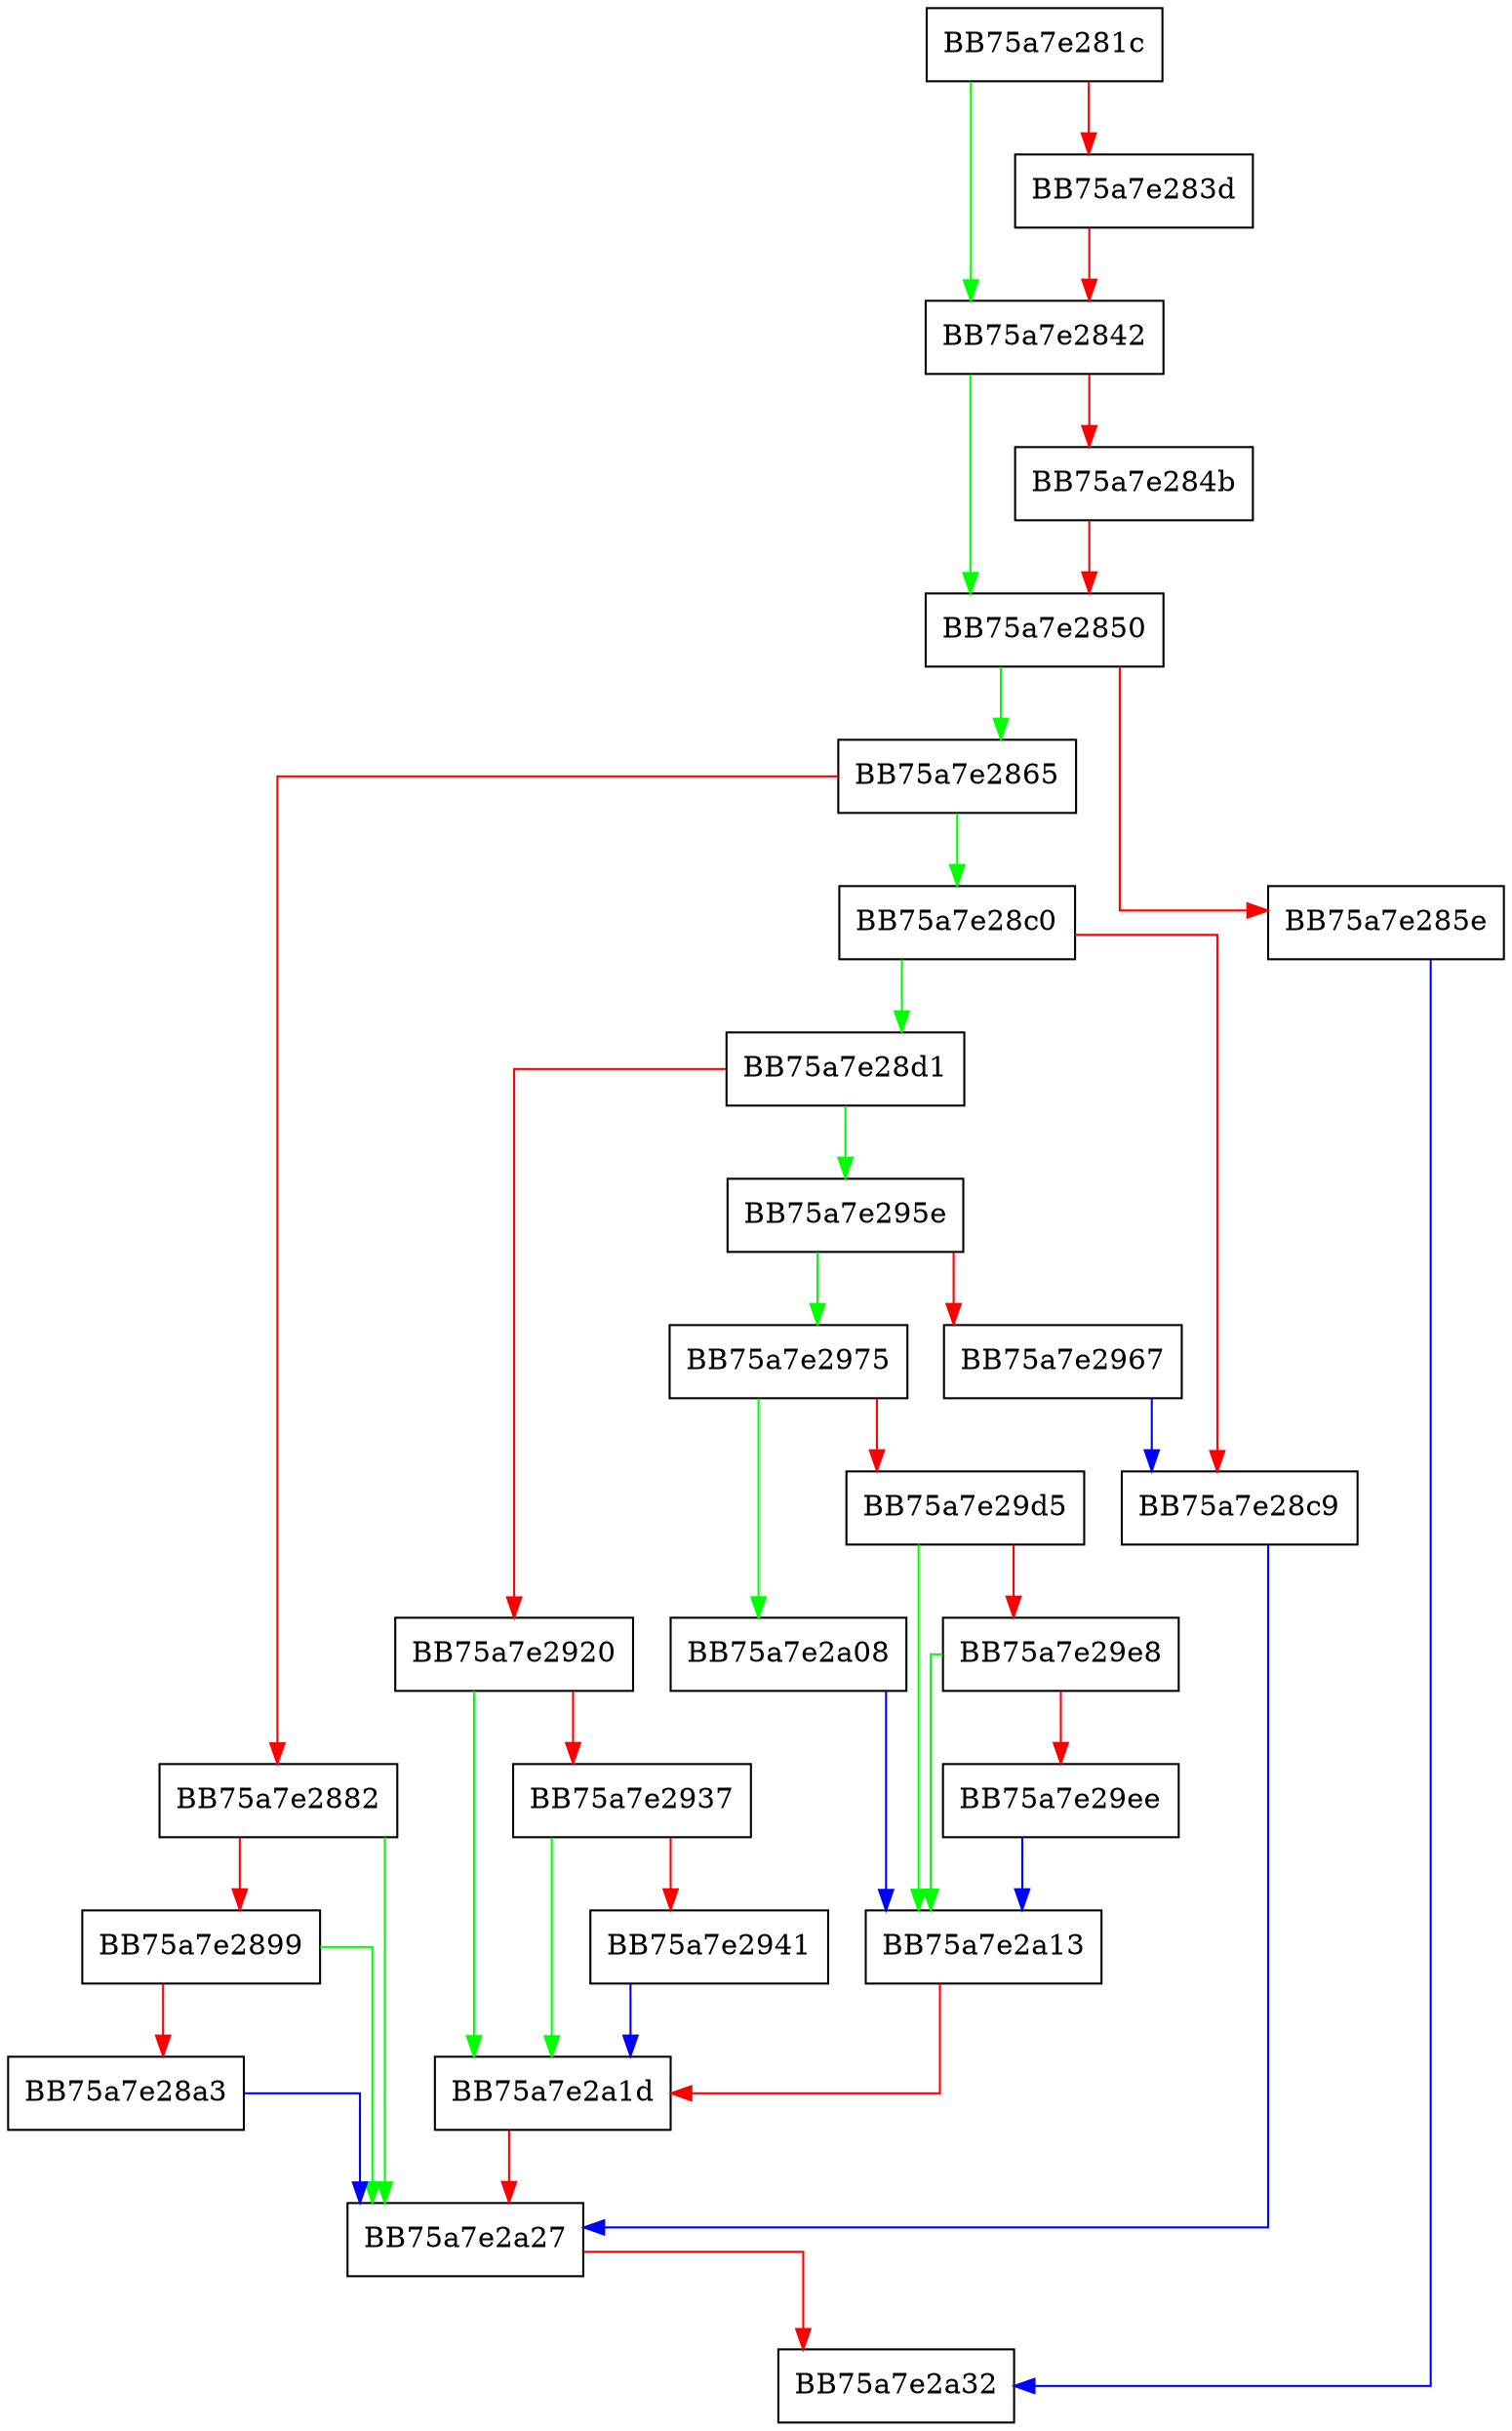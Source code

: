 digraph GetNextFileAds {
  node [shape="box"];
  graph [splines=ortho];
  BB75a7e281c -> BB75a7e2842 [color="green"];
  BB75a7e281c -> BB75a7e283d [color="red"];
  BB75a7e283d -> BB75a7e2842 [color="red"];
  BB75a7e2842 -> BB75a7e2850 [color="green"];
  BB75a7e2842 -> BB75a7e284b [color="red"];
  BB75a7e284b -> BB75a7e2850 [color="red"];
  BB75a7e2850 -> BB75a7e2865 [color="green"];
  BB75a7e2850 -> BB75a7e285e [color="red"];
  BB75a7e285e -> BB75a7e2a32 [color="blue"];
  BB75a7e2865 -> BB75a7e28c0 [color="green"];
  BB75a7e2865 -> BB75a7e2882 [color="red"];
  BB75a7e2882 -> BB75a7e2a27 [color="green"];
  BB75a7e2882 -> BB75a7e2899 [color="red"];
  BB75a7e2899 -> BB75a7e2a27 [color="green"];
  BB75a7e2899 -> BB75a7e28a3 [color="red"];
  BB75a7e28a3 -> BB75a7e2a27 [color="blue"];
  BB75a7e28c0 -> BB75a7e28d1 [color="green"];
  BB75a7e28c0 -> BB75a7e28c9 [color="red"];
  BB75a7e28c9 -> BB75a7e2a27 [color="blue"];
  BB75a7e28d1 -> BB75a7e295e [color="green"];
  BB75a7e28d1 -> BB75a7e2920 [color="red"];
  BB75a7e2920 -> BB75a7e2a1d [color="green"];
  BB75a7e2920 -> BB75a7e2937 [color="red"];
  BB75a7e2937 -> BB75a7e2a1d [color="green"];
  BB75a7e2937 -> BB75a7e2941 [color="red"];
  BB75a7e2941 -> BB75a7e2a1d [color="blue"];
  BB75a7e295e -> BB75a7e2975 [color="green"];
  BB75a7e295e -> BB75a7e2967 [color="red"];
  BB75a7e2967 -> BB75a7e28c9 [color="blue"];
  BB75a7e2975 -> BB75a7e2a08 [color="green"];
  BB75a7e2975 -> BB75a7e29d5 [color="red"];
  BB75a7e29d5 -> BB75a7e2a13 [color="green"];
  BB75a7e29d5 -> BB75a7e29e8 [color="red"];
  BB75a7e29e8 -> BB75a7e2a13 [color="green"];
  BB75a7e29e8 -> BB75a7e29ee [color="red"];
  BB75a7e29ee -> BB75a7e2a13 [color="blue"];
  BB75a7e2a08 -> BB75a7e2a13 [color="blue"];
  BB75a7e2a13 -> BB75a7e2a1d [color="red"];
  BB75a7e2a1d -> BB75a7e2a27 [color="red"];
  BB75a7e2a27 -> BB75a7e2a32 [color="red"];
}